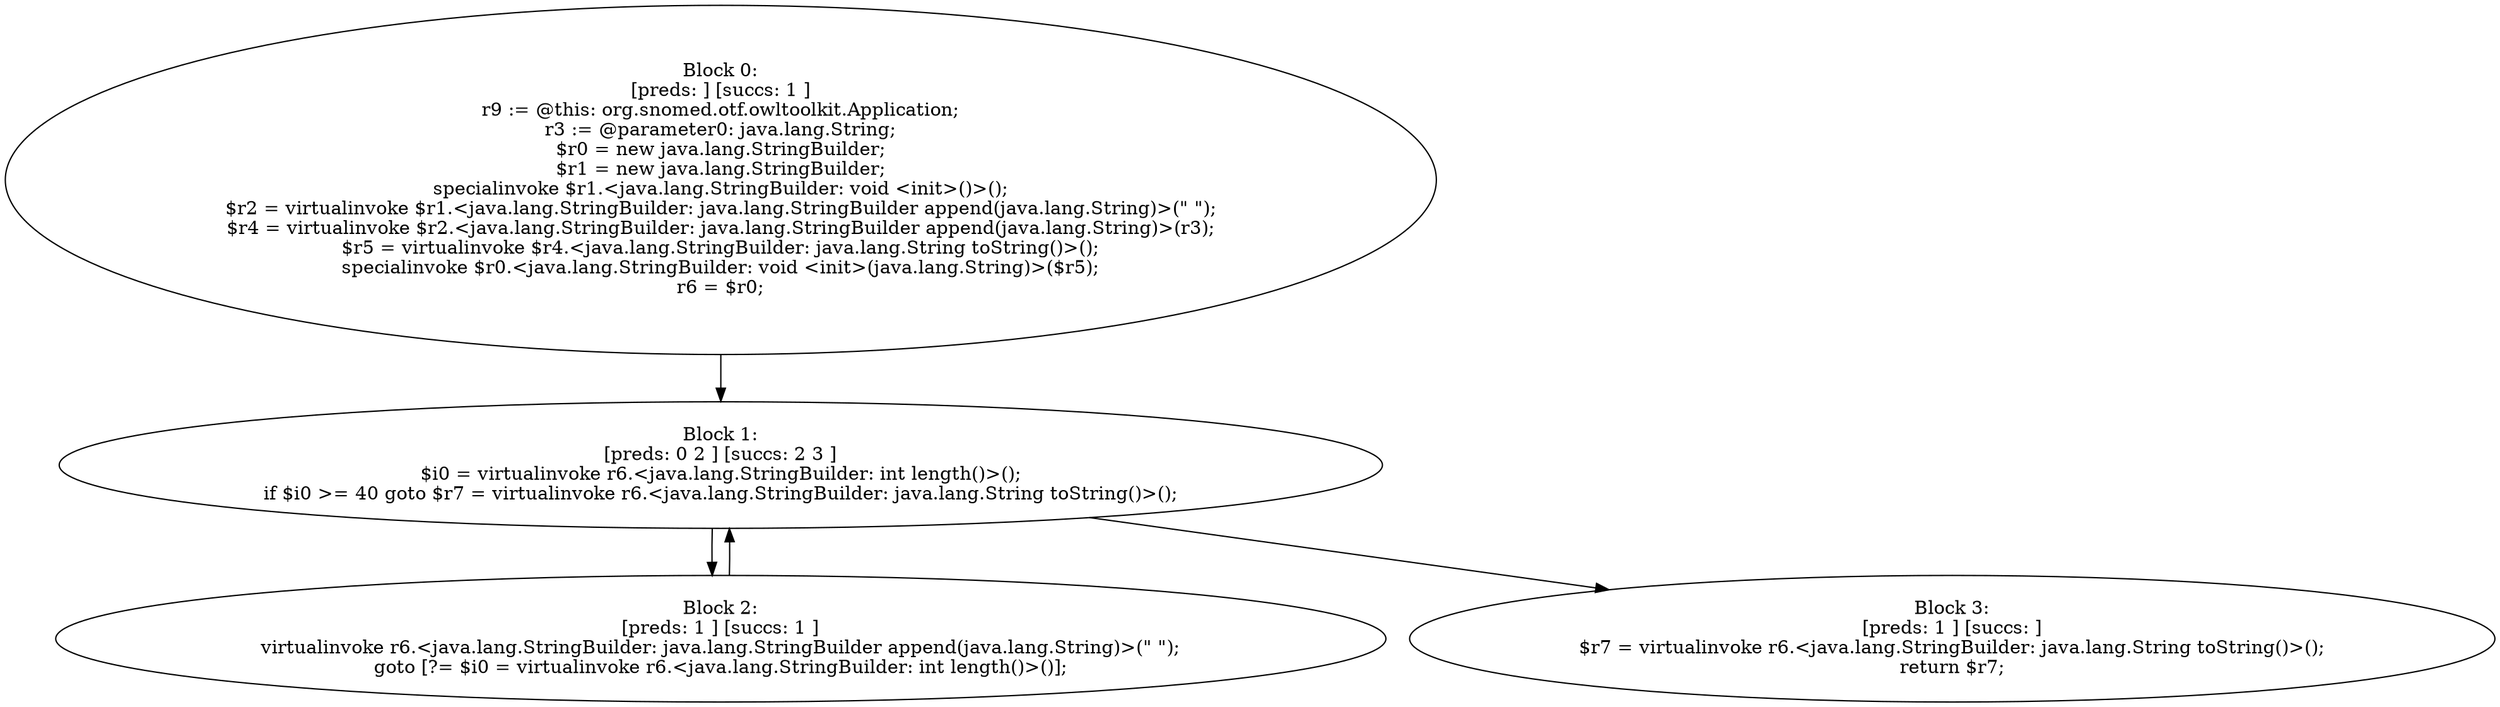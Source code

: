 digraph "unitGraph" {
    "Block 0:
[preds: ] [succs: 1 ]
r9 := @this: org.snomed.otf.owltoolkit.Application;
r3 := @parameter0: java.lang.String;
$r0 = new java.lang.StringBuilder;
$r1 = new java.lang.StringBuilder;
specialinvoke $r1.<java.lang.StringBuilder: void <init>()>();
$r2 = virtualinvoke $r1.<java.lang.StringBuilder: java.lang.StringBuilder append(java.lang.String)>(\" \");
$r4 = virtualinvoke $r2.<java.lang.StringBuilder: java.lang.StringBuilder append(java.lang.String)>(r3);
$r5 = virtualinvoke $r4.<java.lang.StringBuilder: java.lang.String toString()>();
specialinvoke $r0.<java.lang.StringBuilder: void <init>(java.lang.String)>($r5);
r6 = $r0;
"
    "Block 1:
[preds: 0 2 ] [succs: 2 3 ]
$i0 = virtualinvoke r6.<java.lang.StringBuilder: int length()>();
if $i0 >= 40 goto $r7 = virtualinvoke r6.<java.lang.StringBuilder: java.lang.String toString()>();
"
    "Block 2:
[preds: 1 ] [succs: 1 ]
virtualinvoke r6.<java.lang.StringBuilder: java.lang.StringBuilder append(java.lang.String)>(\" \");
goto [?= $i0 = virtualinvoke r6.<java.lang.StringBuilder: int length()>()];
"
    "Block 3:
[preds: 1 ] [succs: ]
$r7 = virtualinvoke r6.<java.lang.StringBuilder: java.lang.String toString()>();
return $r7;
"
    "Block 0:
[preds: ] [succs: 1 ]
r9 := @this: org.snomed.otf.owltoolkit.Application;
r3 := @parameter0: java.lang.String;
$r0 = new java.lang.StringBuilder;
$r1 = new java.lang.StringBuilder;
specialinvoke $r1.<java.lang.StringBuilder: void <init>()>();
$r2 = virtualinvoke $r1.<java.lang.StringBuilder: java.lang.StringBuilder append(java.lang.String)>(\" \");
$r4 = virtualinvoke $r2.<java.lang.StringBuilder: java.lang.StringBuilder append(java.lang.String)>(r3);
$r5 = virtualinvoke $r4.<java.lang.StringBuilder: java.lang.String toString()>();
specialinvoke $r0.<java.lang.StringBuilder: void <init>(java.lang.String)>($r5);
r6 = $r0;
"->"Block 1:
[preds: 0 2 ] [succs: 2 3 ]
$i0 = virtualinvoke r6.<java.lang.StringBuilder: int length()>();
if $i0 >= 40 goto $r7 = virtualinvoke r6.<java.lang.StringBuilder: java.lang.String toString()>();
";
    "Block 1:
[preds: 0 2 ] [succs: 2 3 ]
$i0 = virtualinvoke r6.<java.lang.StringBuilder: int length()>();
if $i0 >= 40 goto $r7 = virtualinvoke r6.<java.lang.StringBuilder: java.lang.String toString()>();
"->"Block 2:
[preds: 1 ] [succs: 1 ]
virtualinvoke r6.<java.lang.StringBuilder: java.lang.StringBuilder append(java.lang.String)>(\" \");
goto [?= $i0 = virtualinvoke r6.<java.lang.StringBuilder: int length()>()];
";
    "Block 1:
[preds: 0 2 ] [succs: 2 3 ]
$i0 = virtualinvoke r6.<java.lang.StringBuilder: int length()>();
if $i0 >= 40 goto $r7 = virtualinvoke r6.<java.lang.StringBuilder: java.lang.String toString()>();
"->"Block 3:
[preds: 1 ] [succs: ]
$r7 = virtualinvoke r6.<java.lang.StringBuilder: java.lang.String toString()>();
return $r7;
";
    "Block 2:
[preds: 1 ] [succs: 1 ]
virtualinvoke r6.<java.lang.StringBuilder: java.lang.StringBuilder append(java.lang.String)>(\" \");
goto [?= $i0 = virtualinvoke r6.<java.lang.StringBuilder: int length()>()];
"->"Block 1:
[preds: 0 2 ] [succs: 2 3 ]
$i0 = virtualinvoke r6.<java.lang.StringBuilder: int length()>();
if $i0 >= 40 goto $r7 = virtualinvoke r6.<java.lang.StringBuilder: java.lang.String toString()>();
";
}
